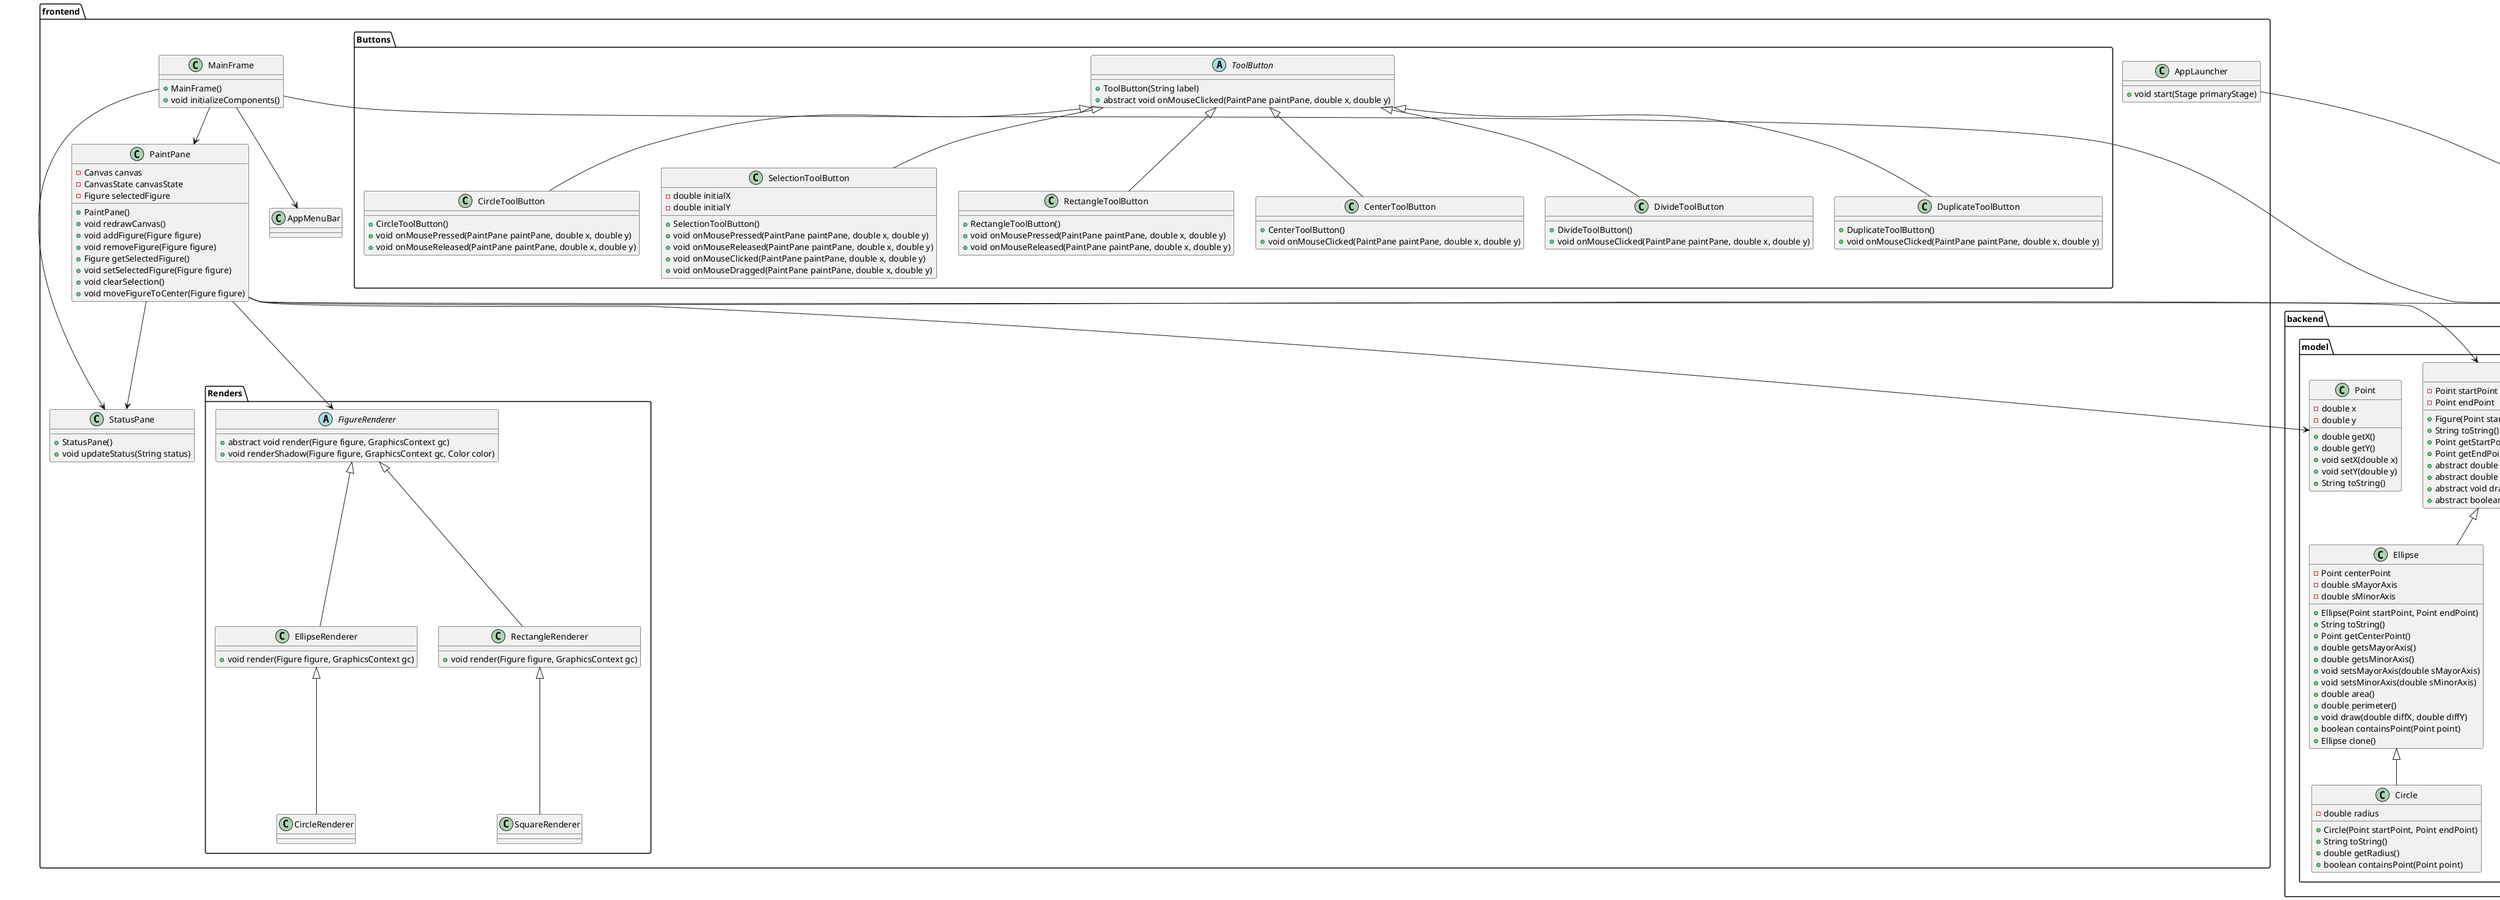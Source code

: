 
@startuml

package backend.model {
    class Point {
        - double x
        - double y
        + double getX()
        + double getY()
        + void setX(double x)
        + void setY(double y)
        + String toString()
    }

    abstract class Figure {
        - Point startPoint
        - Point endPoint
        + Figure(Point startPoint, Point endPoint)
        + String toString()
        + Point getStartPoint()
        + Point getEndPoint()
        + abstract double area()
        + abstract double perimeter()
        + abstract void draw(double diffX, double diffY)
        + abstract boolean containsPoint(Point point)
    }

    class Ellipse extends Figure {
        - Point centerPoint
        - double sMayorAxis
        - double sMinorAxis
        + Ellipse(Point startPoint, Point endPoint)
        + String toString()
        + Point getCenterPoint()
        + double getsMayorAxis()
        + double getsMinorAxis()
        + void setsMayorAxis(double sMayorAxis)
        + void setsMinorAxis(double sMinorAxis)
        + double area()
        + double perimeter()
        + void draw(double diffX, double diffY)
        + boolean containsPoint(Point point)
        + Ellipse clone()
    }

    class Circle extends Ellipse {
        - double radius
        + Circle(Point startPoint, Point endPoint)
        + String toString()
        + double getRadius()
        + boolean containsPoint(Point point)
    }

    class Rectangle extends Figure {
        + Rectangle(Point startPoint, Point endPoint)
        + String toString()
        + double area()
        + double perimeter()
        + void draw(double diffX, double diffY)
        + boolean containsPoint(Point point)
    }

    class Square extends Rectangle {
        + Square(Point startPoint, Point endPoint)
        + String toString()
        + boolean containsPoint(Point point)
    }
}

package backend {
    class CanvasState {
        - List<Figure> list
        + void addFigure(Figure figure)
        + void removeFigure(Figure figure)
        + List<Figure> getFigures()
        + Figure getFigureAt(Point point)
        + void clear()
    }
}

package frontend {
    class AppLauncher {
        +void start(Stage primaryStage)
    }

    class MainFrame {
        +MainFrame()
        +void initializeComponents()
    }

    class PaintPane {
        - Canvas canvas
        - CanvasState canvasState
        - Figure selectedFigure
        + PaintPane()
        + void redrawCanvas()
        + void addFigure(Figure figure)
        + void removeFigure(Figure figure)
        + Figure getSelectedFigure()
        + void setSelectedFigure(Figure figure)
        + void clearSelection()
        + void moveFigureToCenter(Figure figure)
    }

    class StatusPane {
        +StatusPane()
        + void updateStatus(String status)
    }

    package Buttons {
        abstract class ToolButton {
            +ToolButton(String label)
            +abstract void onMouseClicked(PaintPane paintPane, double x, double y)
        }

        class CenterToolButton extends ToolButton {
            +CenterToolButton()
            +void onMouseClicked(PaintPane paintPane, double x, double y)
        }

        class DivideToolButton extends ToolButton {
            +DivideToolButton()
            +void onMouseClicked(PaintPane paintPane, double x, double y)
        }

        class DuplicateToolButton extends ToolButton {
            +DuplicateToolButton()
            +void onMouseClicked(PaintPane paintPane, double x, double y)
        }

        class CircleToolButton extends ToolButton {
            +CircleToolButton()
            +void onMousePressed(PaintPane paintPane, double x, double y)
            +void onMouseReleased(PaintPane paintPane, double x, double y)
        }

        class SelectionToolButton extends ToolButton {
            -double initialX
            -double initialY
            +SelectionToolButton()
            +void onMousePressed(PaintPane paintPane, double x, double y)
            +void onMouseReleased(PaintPane paintPane, double x, double y)
            +void onMouseClicked(PaintPane paintPane, double x, double y)
            +void onMouseDragged(PaintPane paintPane, double x, double y)

        }

        class RectangleToolButton extends ToolButton {
            +RectangleToolButton()
            +void onMousePressed(PaintPane paintPane, double x, double y)
                        +void onMouseReleased(PaintPane paintPane, double x, double y)
        }
    }

    package Renders {
        abstract class FigureRenderer {
            +abstract void render(Figure figure, GraphicsContext gc)
            +void renderShadow(Figure figure, GraphicsContext gc, Color color)
        }

        class CircleRenderer extends EllipseRenderer {
        }

        class SquareRenderer extends RectangleRenderer {
        }

        class RectangleRenderer extends FigureRenderer {
            +void render(Figure figure, GraphicsContext gc)
        }

        class EllipseRenderer extends FigureRenderer {
            +void render(Figure figure, GraphicsContext gc)
        }
    }
}

frontend.AppLauncher --> backend.CanvasState
frontend.MainFrame --> backend.CanvasState
frontend.PaintPane --> backend.CanvasState
frontend.PaintPane --> frontend.StatusPane
frontend.MainFrame --> frontend.PaintPane
frontend.MainFrame --> frontend.AppMenuBar
frontend.MainFrame --> frontend.StatusPane
frontend.PaintPane --> backend.model.Figure
frontend.PaintPane --> backend.model.Point
frontend.PaintPane --> frontend.Renders.FigureRenderer

@enduml
